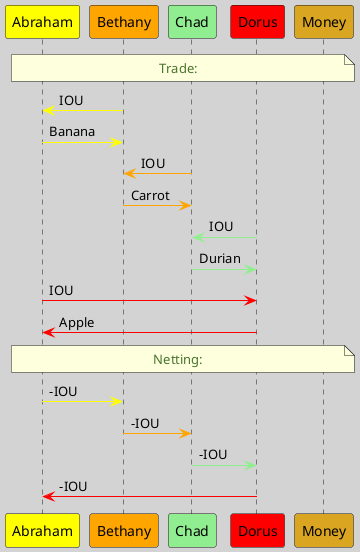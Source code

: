 @startuml netting
skinparam BackgroundColor #lightgrey
participant "Abraham" as A #yellow
participant "Bethany" as B #orange
participant "Chad" as C #lightgreen
participant "Dorus" as D #red
participant "Money" as M #goldenrod
note across
  <color #48742c>Trade:</color>
end note
B -[#yellow]> A: IOU
A -[#yellow]> B: Banana
C -[#orange]> B: IOU
B -[#orange]> C: Carrot
D -[#lightgreen]> C: IOU
C -[#lightgreen]> D: Durian
A -[#red]> D: IOU
D -[#red]> A: Apple
note across
  <color #48742c>Netting:</color>
end note
A -[#yellow]> B: -IOU
B -[#orange]> C: -IOU
C -[#lightgreen]> D: -IOU
D -[#red]> A: -IOU
@enduml
